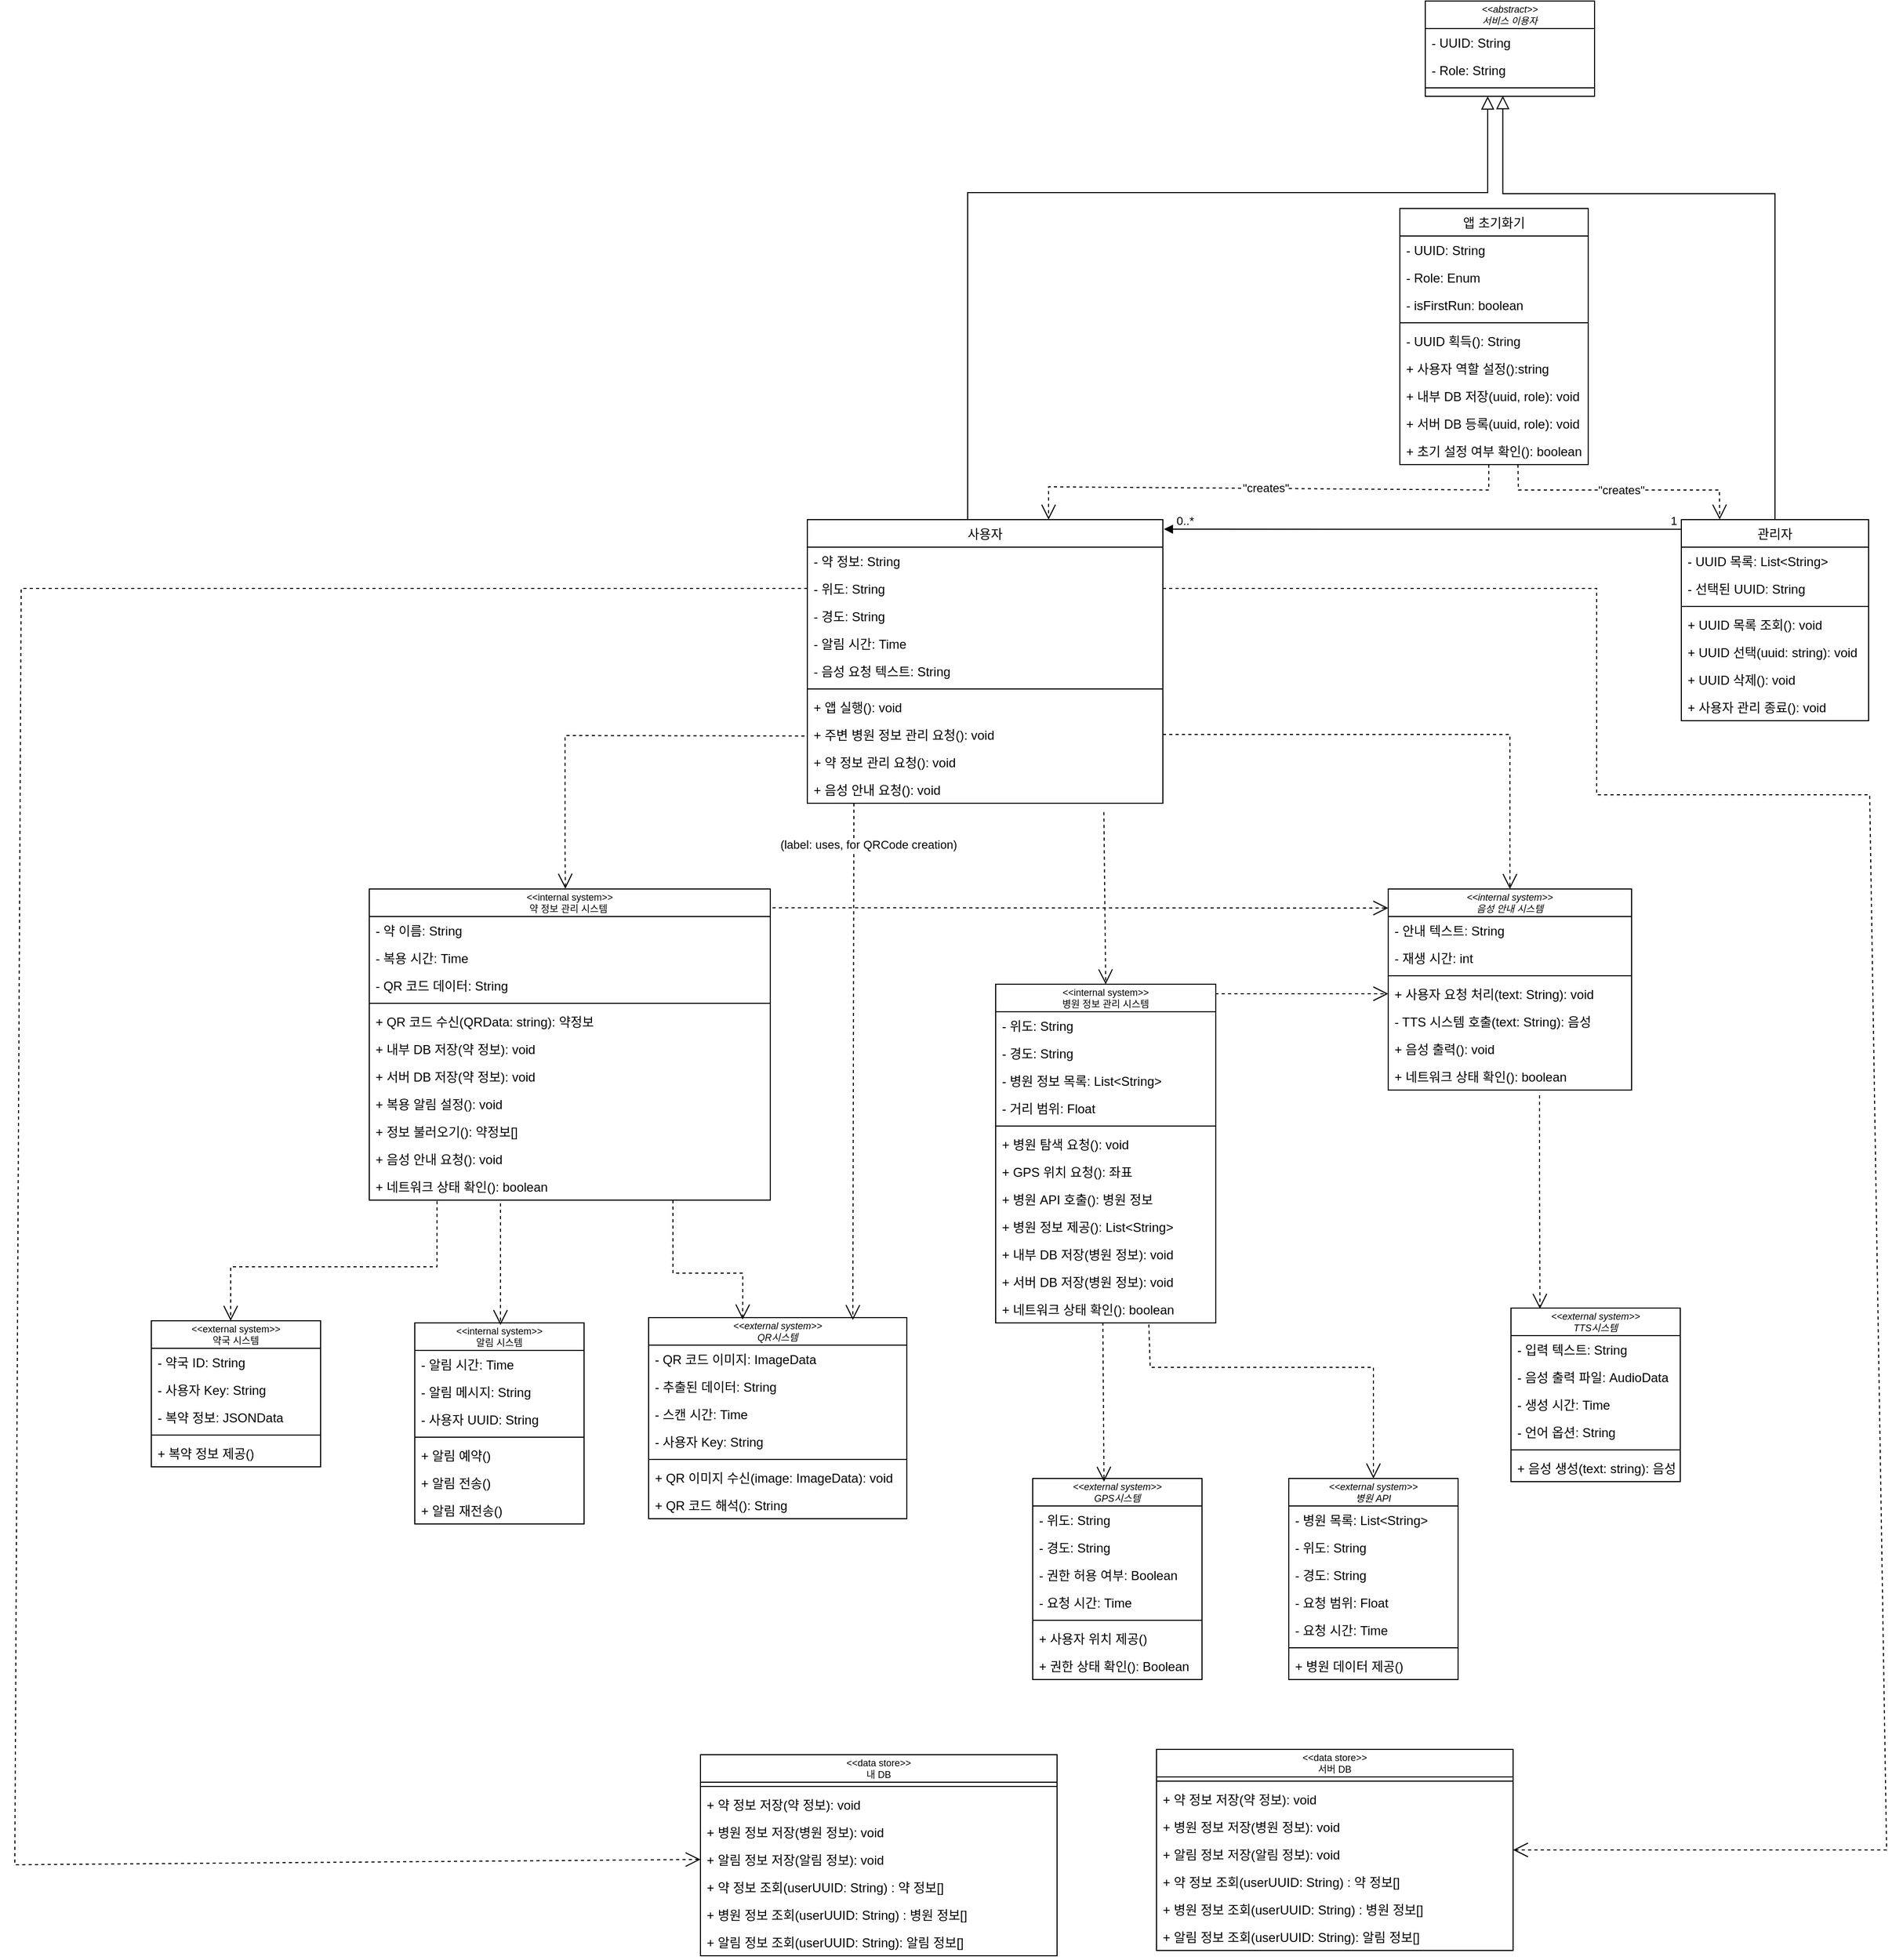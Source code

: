 <mxfile version="27.0.6">
  <diagram id="C5RBs43oDa-KdzZeNtuy" name="Page-1">
    <mxGraphModel dx="2538" dy="1093" grid="0" gridSize="10" guides="1" tooltips="1" connect="1" arrows="1" fold="1" page="0" pageScale="1" pageWidth="827" pageHeight="1169" math="0" shadow="0">
      <root>
        <mxCell id="WIyWlLk6GJQsqaUBKTNV-0" />
        <mxCell id="WIyWlLk6GJQsqaUBKTNV-1" parent="WIyWlLk6GJQsqaUBKTNV-0" />
        <mxCell id="zkfFHV4jXpPFQw0GAbJ--0" value="&lt;&lt;abstract&gt;&gt;&#xa;서비스 이용자" style="swimlane;fontStyle=2;align=center;verticalAlign=middle;childLayout=stackLayout;horizontal=1;startSize=26;horizontalStack=0;resizeParent=1;resizeLast=0;collapsible=1;marginBottom=0;rounded=0;shadow=0;strokeWidth=1;fontSize=9;" parent="WIyWlLk6GJQsqaUBKTNV-1" vertex="1">
          <mxGeometry x="-260" y="-437" width="160" height="90" as="geometry">
            <mxRectangle x="230" y="140" width="160" height="26" as="alternateBounds" />
          </mxGeometry>
        </mxCell>
        <mxCell id="zkfFHV4jXpPFQw0GAbJ--1" value="- UUID: String" style="text;align=left;verticalAlign=top;spacingLeft=4;spacingRight=4;overflow=hidden;rotatable=0;points=[[0,0.5],[1,0.5]];portConstraint=eastwest;" parent="zkfFHV4jXpPFQw0GAbJ--0" vertex="1">
          <mxGeometry y="26" width="160" height="26" as="geometry" />
        </mxCell>
        <mxCell id="zkfFHV4jXpPFQw0GAbJ--2" value="- Role: String" style="text;align=left;verticalAlign=top;spacingLeft=4;spacingRight=4;overflow=hidden;rotatable=0;points=[[0,0.5],[1,0.5]];portConstraint=eastwest;rounded=0;shadow=0;html=0;" parent="zkfFHV4jXpPFQw0GAbJ--0" vertex="1">
          <mxGeometry y="52" width="160" height="26" as="geometry" />
        </mxCell>
        <mxCell id="zkfFHV4jXpPFQw0GAbJ--4" value="" style="line;html=1;strokeWidth=1;align=left;verticalAlign=middle;spacingTop=-1;spacingLeft=3;spacingRight=3;rotatable=0;labelPosition=right;points=[];portConstraint=eastwest;" parent="zkfFHV4jXpPFQw0GAbJ--0" vertex="1">
          <mxGeometry y="78" width="160" height="8" as="geometry" />
        </mxCell>
        <mxCell id="zkfFHV4jXpPFQw0GAbJ--12" value="" style="endArrow=block;endSize=10;endFill=0;shadow=0;strokeWidth=1;rounded=0;curved=0;edgeStyle=elbowEdgeStyle;elbow=vertical;exitX=0.451;exitY=0.004;exitDx=0;exitDy=0;exitPerimeter=0;" parent="zkfFHV4jXpPFQw0GAbJ--0" source="zkfFHV4jXpPFQw0GAbJ--6" edge="1">
          <mxGeometry width="160" relative="1" as="geometry">
            <mxPoint x="-184" y="465" as="sourcePoint" />
            <mxPoint x="59" y="90" as="targetPoint" />
            <Array as="points">
              <mxPoint x="-62" y="181" />
            </Array>
          </mxGeometry>
        </mxCell>
        <mxCell id="zkfFHV4jXpPFQw0GAbJ--6" value="사용자" style="swimlane;fontStyle=0;align=center;verticalAlign=top;childLayout=stackLayout;horizontal=1;startSize=26;horizontalStack=0;resizeParent=1;resizeLast=0;collapsible=1;marginBottom=0;rounded=0;shadow=0;strokeWidth=1;" parent="WIyWlLk6GJQsqaUBKTNV-1" vertex="1">
          <mxGeometry x="-844" y="53" width="336" height="268" as="geometry">
            <mxRectangle x="130" y="380" width="160" height="26" as="alternateBounds" />
          </mxGeometry>
        </mxCell>
        <mxCell id="zkfFHV4jXpPFQw0GAbJ--7" value="- 약 정보: String" style="text;align=left;verticalAlign=top;spacingLeft=4;spacingRight=4;overflow=hidden;rotatable=0;points=[[0,0.5],[1,0.5]];portConstraint=eastwest;" parent="zkfFHV4jXpPFQw0GAbJ--6" vertex="1">
          <mxGeometry y="26" width="336" height="26" as="geometry" />
        </mxCell>
        <mxCell id="1tE3s7nqdXbAx3A5_n7Z-161" value="- 위도: String" style="text;align=left;verticalAlign=top;spacingLeft=4;spacingRight=4;overflow=hidden;rotatable=0;points=[[0,0.5],[1,0.5]];portConstraint=eastwest;" vertex="1" parent="zkfFHV4jXpPFQw0GAbJ--6">
          <mxGeometry y="52" width="336" height="26" as="geometry" />
        </mxCell>
        <mxCell id="1tE3s7nqdXbAx3A5_n7Z-162" value="- 경도: String" style="text;align=left;verticalAlign=top;spacingLeft=4;spacingRight=4;overflow=hidden;rotatable=0;points=[[0,0.5],[1,0.5]];portConstraint=eastwest;" vertex="1" parent="zkfFHV4jXpPFQw0GAbJ--6">
          <mxGeometry y="78" width="336" height="26" as="geometry" />
        </mxCell>
        <mxCell id="1tE3s7nqdXbAx3A5_n7Z-160" value="- 알림 시간: Time" style="text;align=left;verticalAlign=top;spacingLeft=4;spacingRight=4;overflow=hidden;rotatable=0;points=[[0,0.5],[1,0.5]];portConstraint=eastwest;" vertex="1" parent="zkfFHV4jXpPFQw0GAbJ--6">
          <mxGeometry y="104" width="336" height="26" as="geometry" />
        </mxCell>
        <mxCell id="zkfFHV4jXpPFQw0GAbJ--8" value="- 음성 요청 텍스트: String" style="text;align=left;verticalAlign=top;spacingLeft=4;spacingRight=4;overflow=hidden;rotatable=0;points=[[0,0.5],[1,0.5]];portConstraint=eastwest;rounded=0;shadow=0;html=0;" parent="zkfFHV4jXpPFQw0GAbJ--6" vertex="1">
          <mxGeometry y="130" width="336" height="26" as="geometry" />
        </mxCell>
        <mxCell id="zkfFHV4jXpPFQw0GAbJ--9" value="" style="line;html=1;strokeWidth=1;align=left;verticalAlign=middle;spacingTop=-1;spacingLeft=3;spacingRight=3;rotatable=0;labelPosition=right;points=[];portConstraint=eastwest;" parent="zkfFHV4jXpPFQw0GAbJ--6" vertex="1">
          <mxGeometry y="156" width="336" height="8" as="geometry" />
        </mxCell>
        <mxCell id="1tE3s7nqdXbAx3A5_n7Z-158" value="+ 앱 실행(): void" style="text;align=left;verticalAlign=top;spacingLeft=4;spacingRight=4;overflow=hidden;rotatable=0;points=[[0,0.5],[1,0.5]];portConstraint=eastwest;fontStyle=0;fontFamily=Helvetica;" vertex="1" parent="zkfFHV4jXpPFQw0GAbJ--6">
          <mxGeometry y="164" width="336" height="26" as="geometry" />
        </mxCell>
        <mxCell id="zkfFHV4jXpPFQw0GAbJ--10" value="+ 주변 병원 정보 관리 요청(): void" style="text;align=left;verticalAlign=top;spacingLeft=4;spacingRight=4;overflow=hidden;rotatable=0;points=[[0,0.5],[1,0.5]];portConstraint=eastwest;fontStyle=0;fontFamily=Helvetica;" parent="zkfFHV4jXpPFQw0GAbJ--6" vertex="1">
          <mxGeometry y="190" width="336" height="26" as="geometry" />
        </mxCell>
        <mxCell id="1tE3s7nqdXbAx3A5_n7Z-80" value="+ 약 정보 관리 요청(): void" style="text;align=left;verticalAlign=top;spacingLeft=4;spacingRight=4;overflow=hidden;rotatable=0;points=[[0,0.5],[1,0.5]];portConstraint=eastwest;" vertex="1" parent="zkfFHV4jXpPFQw0GAbJ--6">
          <mxGeometry y="216" width="336" height="26" as="geometry" />
        </mxCell>
        <mxCell id="zkfFHV4jXpPFQw0GAbJ--11" value="+ 음성 안내 요청(): void" style="text;align=left;verticalAlign=top;spacingLeft=4;spacingRight=4;overflow=hidden;rotatable=0;points=[[0,0.5],[1,0.5]];portConstraint=eastwest;" parent="zkfFHV4jXpPFQw0GAbJ--6" vertex="1">
          <mxGeometry y="242" width="336" height="26" as="geometry" />
        </mxCell>
        <mxCell id="zkfFHV4jXpPFQw0GAbJ--13" value="관리자" style="swimlane;fontStyle=0;align=center;verticalAlign=top;childLayout=stackLayout;horizontal=1;startSize=26;horizontalStack=0;resizeParent=1;resizeLast=0;collapsible=1;marginBottom=0;rounded=0;shadow=0;strokeWidth=1;" parent="WIyWlLk6GJQsqaUBKTNV-1" vertex="1">
          <mxGeometry x="-18" y="53" width="177" height="190" as="geometry">
            <mxRectangle x="340" y="380" width="170" height="26" as="alternateBounds" />
          </mxGeometry>
        </mxCell>
        <mxCell id="zkfFHV4jXpPFQw0GAbJ--14" value="- UUID 목록: List&lt;String&gt;" style="text;align=left;verticalAlign=top;spacingLeft=4;spacingRight=4;overflow=hidden;rotatable=0;points=[[0,0.5],[1,0.5]];portConstraint=eastwest;" parent="zkfFHV4jXpPFQw0GAbJ--13" vertex="1">
          <mxGeometry y="26" width="177" height="26" as="geometry" />
        </mxCell>
        <mxCell id="1tE3s7nqdXbAx3A5_n7Z-82" value="- 선택된 UUID: String" style="text;align=left;verticalAlign=top;spacingLeft=4;spacingRight=4;overflow=hidden;rotatable=0;points=[[0,0.5],[1,0.5]];portConstraint=eastwest;" vertex="1" parent="zkfFHV4jXpPFQw0GAbJ--13">
          <mxGeometry y="52" width="177" height="26" as="geometry" />
        </mxCell>
        <mxCell id="zkfFHV4jXpPFQw0GAbJ--15" value="" style="line;html=1;strokeWidth=1;align=left;verticalAlign=middle;spacingTop=-1;spacingLeft=3;spacingRight=3;rotatable=0;labelPosition=right;points=[];portConstraint=eastwest;" parent="zkfFHV4jXpPFQw0GAbJ--13" vertex="1">
          <mxGeometry y="78" width="177" height="8" as="geometry" />
        </mxCell>
        <mxCell id="1tE3s7nqdXbAx3A5_n7Z-163" value="+ UUID 목록 조회(): void" style="text;align=left;verticalAlign=top;spacingLeft=4;spacingRight=4;overflow=hidden;rotatable=0;points=[[0,0.5],[1,0.5]];portConstraint=eastwest;" vertex="1" parent="zkfFHV4jXpPFQw0GAbJ--13">
          <mxGeometry y="86" width="177" height="26" as="geometry" />
        </mxCell>
        <mxCell id="1tE3s7nqdXbAx3A5_n7Z-165" value="+ UUID 선택(uuid: string): void" style="text;align=left;verticalAlign=top;spacingLeft=4;spacingRight=4;overflow=hidden;rotatable=0;points=[[0,0.5],[1,0.5]];portConstraint=eastwest;" vertex="1" parent="zkfFHV4jXpPFQw0GAbJ--13">
          <mxGeometry y="112" width="177" height="26" as="geometry" />
        </mxCell>
        <mxCell id="1tE3s7nqdXbAx3A5_n7Z-166" value="+ UUID 삭제(): void" style="text;align=left;verticalAlign=top;spacingLeft=4;spacingRight=4;overflow=hidden;rotatable=0;points=[[0,0.5],[1,0.5]];portConstraint=eastwest;" vertex="1" parent="zkfFHV4jXpPFQw0GAbJ--13">
          <mxGeometry y="138" width="177" height="26" as="geometry" />
        </mxCell>
        <mxCell id="1tE3s7nqdXbAx3A5_n7Z-164" value="+ 사용자 관리 종료(): void" style="text;align=left;verticalAlign=top;spacingLeft=4;spacingRight=4;overflow=hidden;rotatable=0;points=[[0,0.5],[1,0.5]];portConstraint=eastwest;" vertex="1" parent="zkfFHV4jXpPFQw0GAbJ--13">
          <mxGeometry y="164" width="177" height="26" as="geometry" />
        </mxCell>
        <mxCell id="zkfFHV4jXpPFQw0GAbJ--16" value="" style="endArrow=block;endSize=10;endFill=0;shadow=0;strokeWidth=1;rounded=0;curved=0;edgeStyle=elbowEdgeStyle;elbow=vertical;entryX=0.458;entryY=1.445;entryDx=0;entryDy=0;entryPerimeter=0;" parent="WIyWlLk6GJQsqaUBKTNV-1" source="zkfFHV4jXpPFQw0GAbJ--13" target="zkfFHV4jXpPFQw0GAbJ--2" edge="1">
          <mxGeometry width="160" relative="1" as="geometry">
            <mxPoint x="-308" y="166" as="sourcePoint" />
            <mxPoint x="-208" y="64" as="targetPoint" />
            <Array as="points">
              <mxPoint x="-68" y="-255" />
            </Array>
          </mxGeometry>
        </mxCell>
        <mxCell id="zkfFHV4jXpPFQw0GAbJ--17" value="앱 초기화기" style="swimlane;fontStyle=0;align=center;verticalAlign=top;childLayout=stackLayout;horizontal=1;startSize=26;horizontalStack=0;resizeParent=1;resizeLast=0;collapsible=1;marginBottom=0;rounded=0;shadow=0;strokeWidth=1;" parent="WIyWlLk6GJQsqaUBKTNV-1" vertex="1">
          <mxGeometry x="-284" y="-241" width="178" height="242" as="geometry">
            <mxRectangle x="550" y="140" width="160" height="26" as="alternateBounds" />
          </mxGeometry>
        </mxCell>
        <mxCell id="1tE3s7nqdXbAx3A5_n7Z-133" value="- UUID: String" style="text;align=left;verticalAlign=top;spacingLeft=4;spacingRight=4;overflow=hidden;rotatable=0;points=[[0,0.5],[1,0.5]];portConstraint=eastwest;" vertex="1" parent="zkfFHV4jXpPFQw0GAbJ--17">
          <mxGeometry y="26" width="178" height="26" as="geometry" />
        </mxCell>
        <mxCell id="1tE3s7nqdXbAx3A5_n7Z-135" value="- Role: Enum" style="text;align=left;verticalAlign=top;spacingLeft=4;spacingRight=4;overflow=hidden;rotatable=0;points=[[0,0.5],[1,0.5]];portConstraint=eastwest;" vertex="1" parent="zkfFHV4jXpPFQw0GAbJ--17">
          <mxGeometry y="52" width="178" height="26" as="geometry" />
        </mxCell>
        <mxCell id="1tE3s7nqdXbAx3A5_n7Z-134" value="- isFirstRun: boolean" style="text;align=left;verticalAlign=top;spacingLeft=4;spacingRight=4;overflow=hidden;rotatable=0;points=[[0,0.5],[1,0.5]];portConstraint=eastwest;" vertex="1" parent="zkfFHV4jXpPFQw0GAbJ--17">
          <mxGeometry y="78" width="178" height="26" as="geometry" />
        </mxCell>
        <mxCell id="zkfFHV4jXpPFQw0GAbJ--23" value="" style="line;html=1;strokeWidth=1;align=left;verticalAlign=middle;spacingTop=-1;spacingLeft=3;spacingRight=3;rotatable=0;labelPosition=right;points=[];portConstraint=eastwest;" parent="zkfFHV4jXpPFQw0GAbJ--17" vertex="1">
          <mxGeometry y="104" width="178" height="8" as="geometry" />
        </mxCell>
        <mxCell id="zkfFHV4jXpPFQw0GAbJ--25" value="- UUID 획득(): String" style="text;align=left;verticalAlign=top;spacingLeft=4;spacingRight=4;overflow=hidden;rotatable=0;points=[[0,0.5],[1,0.5]];portConstraint=eastwest;" parent="zkfFHV4jXpPFQw0GAbJ--17" vertex="1">
          <mxGeometry y="112" width="178" height="26" as="geometry" />
        </mxCell>
        <mxCell id="zkfFHV4jXpPFQw0GAbJ--24" value="+ 사용자 역할 설정():string" style="text;align=left;verticalAlign=top;spacingLeft=4;spacingRight=4;overflow=hidden;rotatable=0;points=[[0,0.5],[1,0.5]];portConstraint=eastwest;" parent="zkfFHV4jXpPFQw0GAbJ--17" vertex="1">
          <mxGeometry y="138" width="178" height="26" as="geometry" />
        </mxCell>
        <mxCell id="1tE3s7nqdXbAx3A5_n7Z-78" value="+ 내부 DB 저장(uuid, role): void" style="text;align=left;verticalAlign=top;spacingLeft=4;spacingRight=4;overflow=hidden;rotatable=0;points=[[0,0.5],[1,0.5]];portConstraint=eastwest;" vertex="1" parent="zkfFHV4jXpPFQw0GAbJ--17">
          <mxGeometry y="164" width="178" height="26" as="geometry" />
        </mxCell>
        <mxCell id="1tE3s7nqdXbAx3A5_n7Z-130" value="+ 서버 DB 등록(uuid, role): void" style="text;align=left;verticalAlign=top;spacingLeft=4;spacingRight=4;overflow=hidden;rotatable=0;points=[[0,0.5],[1,0.5]];portConstraint=eastwest;" vertex="1" parent="zkfFHV4jXpPFQw0GAbJ--17">
          <mxGeometry y="190" width="178" height="26" as="geometry" />
        </mxCell>
        <mxCell id="1tE3s7nqdXbAx3A5_n7Z-131" value="+ 초기 설정 여부 확인(): boolean" style="text;align=left;verticalAlign=top;spacingLeft=4;spacingRight=4;overflow=hidden;rotatable=0;points=[[0,0.5],[1,0.5]];portConstraint=eastwest;" vertex="1" parent="zkfFHV4jXpPFQw0GAbJ--17">
          <mxGeometry y="216" width="178" height="26" as="geometry" />
        </mxCell>
        <mxCell id="1tE3s7nqdXbAx3A5_n7Z-0" value="&lt;&lt;internal system&gt;&gt;&#xa;음성 안내 시스템" style="swimlane;fontStyle=2;align=center;verticalAlign=middle;childLayout=stackLayout;horizontal=1;startSize=26;horizontalStack=0;resizeParent=1;resizeLast=0;collapsible=1;marginBottom=0;rounded=0;shadow=0;strokeWidth=1;fontSize=9;" vertex="1" parent="WIyWlLk6GJQsqaUBKTNV-1">
          <mxGeometry x="-295" y="402" width="230" height="190" as="geometry">
            <mxRectangle x="230" y="140" width="160" height="26" as="alternateBounds" />
          </mxGeometry>
        </mxCell>
        <mxCell id="1tE3s7nqdXbAx3A5_n7Z-170" value="- 안내 텍스트: String" style="text;align=left;verticalAlign=top;spacingLeft=4;spacingRight=4;overflow=hidden;rotatable=0;points=[[0,0.5],[1,0.5]];portConstraint=eastwest;" vertex="1" parent="1tE3s7nqdXbAx3A5_n7Z-0">
          <mxGeometry y="26" width="230" height="26" as="geometry" />
        </mxCell>
        <mxCell id="1tE3s7nqdXbAx3A5_n7Z-169" value="- 재생 시간: int" style="text;align=left;verticalAlign=top;spacingLeft=4;spacingRight=4;overflow=hidden;rotatable=0;points=[[0,0.5],[1,0.5]];portConstraint=eastwest;" vertex="1" parent="1tE3s7nqdXbAx3A5_n7Z-0">
          <mxGeometry y="52" width="230" height="26" as="geometry" />
        </mxCell>
        <mxCell id="1tE3s7nqdXbAx3A5_n7Z-4" value="" style="line;html=1;strokeWidth=1;align=left;verticalAlign=middle;spacingTop=-1;spacingLeft=3;spacingRight=3;rotatable=0;labelPosition=right;points=[];portConstraint=eastwest;" vertex="1" parent="1tE3s7nqdXbAx3A5_n7Z-0">
          <mxGeometry y="78" width="230" height="8" as="geometry" />
        </mxCell>
        <mxCell id="1tE3s7nqdXbAx3A5_n7Z-108" value="+ 사용자 요청 처리(text: String): void" style="text;align=left;verticalAlign=top;spacingLeft=4;spacingRight=4;overflow=hidden;rotatable=0;points=[[0,0.5],[1,0.5]];portConstraint=eastwest;" vertex="1" parent="1tE3s7nqdXbAx3A5_n7Z-0">
          <mxGeometry y="86" width="230" height="26" as="geometry" />
        </mxCell>
        <mxCell id="1tE3s7nqdXbAx3A5_n7Z-106" value="- TTS 시스템 호출(text: String): 음성" style="text;align=left;verticalAlign=top;spacingLeft=4;spacingRight=4;overflow=hidden;rotatable=0;points=[[0,0.5],[1,0.5]];portConstraint=eastwest;" vertex="1" parent="1tE3s7nqdXbAx3A5_n7Z-0">
          <mxGeometry y="112" width="230" height="26" as="geometry" />
        </mxCell>
        <mxCell id="1tE3s7nqdXbAx3A5_n7Z-171" value="+ 음성 출력(): void" style="text;align=left;verticalAlign=top;spacingLeft=4;spacingRight=4;overflow=hidden;rotatable=0;points=[[0,0.5],[1,0.5]];portConstraint=eastwest;" vertex="1" parent="1tE3s7nqdXbAx3A5_n7Z-0">
          <mxGeometry y="138" width="230" height="26" as="geometry" />
        </mxCell>
        <mxCell id="1tE3s7nqdXbAx3A5_n7Z-89" value="+ 네트워크 상태 확인(): boolean" style="text;align=left;verticalAlign=top;spacingLeft=4;spacingRight=4;overflow=hidden;rotatable=0;points=[[0,0.5],[1,0.5]];portConstraint=eastwest;" vertex="1" parent="1tE3s7nqdXbAx3A5_n7Z-0">
          <mxGeometry y="164" width="230" height="26" as="geometry" />
        </mxCell>
        <mxCell id="1tE3s7nqdXbAx3A5_n7Z-6" value="&lt;&lt;internal system&gt;&gt;&#xa;약 정보 관리 시스템 " style="swimlane;fontStyle=0;align=center;verticalAlign=middle;childLayout=stackLayout;horizontal=1;startSize=26;horizontalStack=0;resizeParent=1;resizeLast=0;collapsible=1;marginBottom=0;rounded=0;shadow=0;strokeWidth=1;fontSize=9;" vertex="1" parent="WIyWlLk6GJQsqaUBKTNV-1">
          <mxGeometry x="-1258" y="402" width="379" height="294" as="geometry">
            <mxRectangle x="130" y="380" width="160" height="26" as="alternateBounds" />
          </mxGeometry>
        </mxCell>
        <mxCell id="1tE3s7nqdXbAx3A5_n7Z-179" value="- 약 이름: String" style="text;align=left;verticalAlign=top;spacingLeft=4;spacingRight=4;overflow=hidden;rotatable=0;points=[[0,0.5],[1,0.5]];portConstraint=eastwest;" vertex="1" parent="1tE3s7nqdXbAx3A5_n7Z-6">
          <mxGeometry y="26" width="379" height="26" as="geometry" />
        </mxCell>
        <mxCell id="1tE3s7nqdXbAx3A5_n7Z-181" value="- 복용 시간: Time" style="text;align=left;verticalAlign=top;spacingLeft=4;spacingRight=4;overflow=hidden;rotatable=0;points=[[0,0.5],[1,0.5]];portConstraint=eastwest;" vertex="1" parent="1tE3s7nqdXbAx3A5_n7Z-6">
          <mxGeometry y="52" width="379" height="26" as="geometry" />
        </mxCell>
        <mxCell id="1tE3s7nqdXbAx3A5_n7Z-180" value="- QR 코드 데이터: String" style="text;align=left;verticalAlign=top;spacingLeft=4;spacingRight=4;overflow=hidden;rotatable=0;points=[[0,0.5],[1,0.5]];portConstraint=eastwest;" vertex="1" parent="1tE3s7nqdXbAx3A5_n7Z-6">
          <mxGeometry y="78" width="379" height="26" as="geometry" />
        </mxCell>
        <mxCell id="1tE3s7nqdXbAx3A5_n7Z-9" value="" style="line;html=1;strokeWidth=1;align=left;verticalAlign=middle;spacingTop=-1;spacingLeft=3;spacingRight=3;rotatable=0;labelPosition=right;points=[];portConstraint=eastwest;" vertex="1" parent="1tE3s7nqdXbAx3A5_n7Z-6">
          <mxGeometry y="104" width="379" height="8" as="geometry" />
        </mxCell>
        <mxCell id="1tE3s7nqdXbAx3A5_n7Z-10" value="+ QR 코드 수신(QRData: string): 약정보" style="text;align=left;verticalAlign=top;spacingLeft=4;spacingRight=4;overflow=hidden;rotatable=0;points=[[0,0.5],[1,0.5]];portConstraint=eastwest;fontStyle=0;textShadow=0;" vertex="1" parent="1tE3s7nqdXbAx3A5_n7Z-6">
          <mxGeometry y="112" width="379" height="26" as="geometry" />
        </mxCell>
        <mxCell id="1tE3s7nqdXbAx3A5_n7Z-97" value="+ 내부 DB 저장(약 정보): void" style="text;align=left;verticalAlign=top;spacingLeft=4;spacingRight=4;overflow=hidden;rotatable=0;points=[[0,0.5],[1,0.5]];portConstraint=eastwest;" vertex="1" parent="1tE3s7nqdXbAx3A5_n7Z-6">
          <mxGeometry y="138" width="379" height="26" as="geometry" />
        </mxCell>
        <mxCell id="1tE3s7nqdXbAx3A5_n7Z-99" value="+ 서버 DB 저장(약 정보): void" style="text;align=left;verticalAlign=top;spacingLeft=4;spacingRight=4;overflow=hidden;rotatable=0;points=[[0,0.5],[1,0.5]];portConstraint=eastwest;" vertex="1" parent="1tE3s7nqdXbAx3A5_n7Z-6">
          <mxGeometry y="164" width="379" height="26" as="geometry" />
        </mxCell>
        <mxCell id="1tE3s7nqdXbAx3A5_n7Z-98" value="+ 복용 알림 설정(): void" style="text;align=left;verticalAlign=top;spacingLeft=4;spacingRight=4;overflow=hidden;rotatable=0;points=[[0,0.5],[1,0.5]];portConstraint=eastwest;" vertex="1" parent="1tE3s7nqdXbAx3A5_n7Z-6">
          <mxGeometry y="190" width="379" height="26" as="geometry" />
        </mxCell>
        <mxCell id="1tE3s7nqdXbAx3A5_n7Z-11" value="+ 정보 불러오기(): 약정보[]" style="text;align=left;verticalAlign=top;spacingLeft=4;spacingRight=4;overflow=hidden;rotatable=0;points=[[0,0.5],[1,0.5]];portConstraint=eastwest;" vertex="1" parent="1tE3s7nqdXbAx3A5_n7Z-6">
          <mxGeometry y="216" width="379" height="26" as="geometry" />
        </mxCell>
        <mxCell id="1tE3s7nqdXbAx3A5_n7Z-183" value="+ 음성 안내 요청(): void" style="text;align=left;verticalAlign=top;spacingLeft=4;spacingRight=4;overflow=hidden;rotatable=0;points=[[0,0.5],[1,0.5]];portConstraint=eastwest;" vertex="1" parent="1tE3s7nqdXbAx3A5_n7Z-6">
          <mxGeometry y="242" width="379" height="26" as="geometry" />
        </mxCell>
        <mxCell id="1tE3s7nqdXbAx3A5_n7Z-74" value="+ 네트워크 상태 확인(): boolean" style="text;align=left;verticalAlign=top;spacingLeft=4;spacingRight=4;overflow=hidden;rotatable=0;points=[[0,0.5],[1,0.5]];portConstraint=eastwest;" vertex="1" parent="1tE3s7nqdXbAx3A5_n7Z-6">
          <mxGeometry y="268" width="379" height="26" as="geometry" />
        </mxCell>
        <mxCell id="1tE3s7nqdXbAx3A5_n7Z-13" value="&lt;&lt;internal system&gt;&gt;&#xa;병원 정보 관리 시스템" style="swimlane;fontStyle=0;align=center;verticalAlign=middle;childLayout=stackLayout;horizontal=1;startSize=26;horizontalStack=0;resizeParent=1;resizeLast=0;collapsible=1;marginBottom=0;rounded=0;shadow=0;strokeWidth=1;fontSize=9;" vertex="1" parent="WIyWlLk6GJQsqaUBKTNV-1">
          <mxGeometry x="-666" y="492" width="208" height="320" as="geometry">
            <mxRectangle x="340" y="380" width="170" height="26" as="alternateBounds" />
          </mxGeometry>
        </mxCell>
        <mxCell id="1tE3s7nqdXbAx3A5_n7Z-173" value="- 위도: String" style="text;align=left;verticalAlign=top;spacingLeft=4;spacingRight=4;overflow=hidden;rotatable=0;points=[[0,0.5],[1,0.5]];portConstraint=eastwest;" vertex="1" parent="1tE3s7nqdXbAx3A5_n7Z-13">
          <mxGeometry y="26" width="208" height="26" as="geometry" />
        </mxCell>
        <mxCell id="1tE3s7nqdXbAx3A5_n7Z-172" value="- 경도: String" style="text;align=left;verticalAlign=top;spacingLeft=4;spacingRight=4;overflow=hidden;rotatable=0;points=[[0,0.5],[1,0.5]];portConstraint=eastwest;" vertex="1" parent="1tE3s7nqdXbAx3A5_n7Z-13">
          <mxGeometry y="52" width="208" height="26" as="geometry" />
        </mxCell>
        <mxCell id="1tE3s7nqdXbAx3A5_n7Z-174" value="- 병원 정보 목록: List&lt;String&gt;" style="text;align=left;verticalAlign=top;spacingLeft=4;spacingRight=4;overflow=hidden;rotatable=0;points=[[0,0.5],[1,0.5]];portConstraint=eastwest;" vertex="1" parent="1tE3s7nqdXbAx3A5_n7Z-13">
          <mxGeometry y="78" width="208" height="26" as="geometry" />
        </mxCell>
        <mxCell id="1tE3s7nqdXbAx3A5_n7Z-175" value="- 거리 범위: Float" style="text;align=left;verticalAlign=top;spacingLeft=4;spacingRight=4;overflow=hidden;rotatable=0;points=[[0,0.5],[1,0.5]];portConstraint=eastwest;" vertex="1" parent="1tE3s7nqdXbAx3A5_n7Z-13">
          <mxGeometry y="104" width="208" height="26" as="geometry" />
        </mxCell>
        <mxCell id="1tE3s7nqdXbAx3A5_n7Z-15" value="" style="line;html=1;strokeWidth=1;align=left;verticalAlign=middle;spacingTop=-1;spacingLeft=3;spacingRight=3;rotatable=0;labelPosition=right;points=[];portConstraint=eastwest;" vertex="1" parent="1tE3s7nqdXbAx3A5_n7Z-13">
          <mxGeometry y="130" width="208" height="8" as="geometry" />
        </mxCell>
        <mxCell id="1tE3s7nqdXbAx3A5_n7Z-178" value="+ 병원 탐색 요청(): void" style="text;align=left;verticalAlign=top;spacingLeft=4;spacingRight=4;overflow=hidden;rotatable=0;points=[[0,0.5],[1,0.5]];portConstraint=eastwest;" vertex="1" parent="1tE3s7nqdXbAx3A5_n7Z-13">
          <mxGeometry y="138" width="208" height="26" as="geometry" />
        </mxCell>
        <mxCell id="1tE3s7nqdXbAx3A5_n7Z-14" value="+ GPS 위치 요청(): 좌표" style="text;align=left;verticalAlign=top;spacingLeft=4;spacingRight=4;overflow=hidden;rotatable=0;points=[[0,0.5],[1,0.5]];portConstraint=eastwest;" vertex="1" parent="1tE3s7nqdXbAx3A5_n7Z-13">
          <mxGeometry y="164" width="208" height="26" as="geometry" />
        </mxCell>
        <mxCell id="1tE3s7nqdXbAx3A5_n7Z-177" value="+ 병원 API 호출(): 병원 정보" style="text;align=left;verticalAlign=top;spacingLeft=4;spacingRight=4;overflow=hidden;rotatable=0;points=[[0,0.5],[1,0.5]];portConstraint=eastwest;" vertex="1" parent="1tE3s7nqdXbAx3A5_n7Z-13">
          <mxGeometry y="190" width="208" height="26" as="geometry" />
        </mxCell>
        <mxCell id="1tE3s7nqdXbAx3A5_n7Z-101" value="+ 병원 정보 제공(): List&lt;String&gt;" style="text;align=left;verticalAlign=top;spacingLeft=4;spacingRight=4;overflow=hidden;rotatable=0;points=[[0,0.5],[1,0.5]];portConstraint=eastwest;" vertex="1" parent="1tE3s7nqdXbAx3A5_n7Z-13">
          <mxGeometry y="216" width="208" height="26" as="geometry" />
        </mxCell>
        <mxCell id="1tE3s7nqdXbAx3A5_n7Z-182" value="+ 내부 DB 저장(병원 정보): void" style="text;align=left;verticalAlign=top;spacingLeft=4;spacingRight=4;overflow=hidden;rotatable=0;points=[[0,0.5],[1,0.5]];portConstraint=eastwest;" vertex="1" parent="1tE3s7nqdXbAx3A5_n7Z-13">
          <mxGeometry y="242" width="208" height="26" as="geometry" />
        </mxCell>
        <mxCell id="1tE3s7nqdXbAx3A5_n7Z-91" value="+ 서버 DB 저장(병원 정보): void" style="text;align=left;verticalAlign=top;spacingLeft=4;spacingRight=4;overflow=hidden;rotatable=0;points=[[0,0.5],[1,0.5]];portConstraint=eastwest;" vertex="1" parent="1tE3s7nqdXbAx3A5_n7Z-13">
          <mxGeometry y="268" width="208" height="26" as="geometry" />
        </mxCell>
        <mxCell id="1tE3s7nqdXbAx3A5_n7Z-105" value="+ 네트워크 상태 확인(): boolean" style="text;align=left;verticalAlign=top;spacingLeft=4;spacingRight=4;overflow=hidden;rotatable=0;points=[[0,0.5],[1,0.5]];portConstraint=eastwest;" vertex="1" parent="1tE3s7nqdXbAx3A5_n7Z-13">
          <mxGeometry y="294" width="208" height="26" as="geometry" />
        </mxCell>
        <mxCell id="1tE3s7nqdXbAx3A5_n7Z-20" value="&lt;&lt;external system&gt;&gt;&#xa;QR시스템" style="swimlane;fontStyle=2;align=center;verticalAlign=middle;childLayout=stackLayout;horizontal=1;startSize=26;horizontalStack=0;resizeParent=1;resizeLast=0;collapsible=1;marginBottom=0;rounded=0;shadow=0;strokeWidth=1;fontSize=9;" vertex="1" parent="WIyWlLk6GJQsqaUBKTNV-1">
          <mxGeometry x="-994" y="807" width="244" height="190" as="geometry">
            <mxRectangle x="230" y="140" width="160" height="26" as="alternateBounds" />
          </mxGeometry>
        </mxCell>
        <mxCell id="1tE3s7nqdXbAx3A5_n7Z-191" value="- QR 코드 이미지: ImageData" style="text;align=left;verticalAlign=top;spacingLeft=4;spacingRight=4;overflow=hidden;rotatable=0;points=[[0,0.5],[1,0.5]];portConstraint=eastwest;" vertex="1" parent="1tE3s7nqdXbAx3A5_n7Z-20">
          <mxGeometry y="26" width="244" height="26" as="geometry" />
        </mxCell>
        <mxCell id="1tE3s7nqdXbAx3A5_n7Z-212" value="- 추출된 데이터: String" style="text;align=left;verticalAlign=top;spacingLeft=4;spacingRight=4;overflow=hidden;rotatable=0;points=[[0,0.5],[1,0.5]];portConstraint=eastwest;" vertex="1" parent="1tE3s7nqdXbAx3A5_n7Z-20">
          <mxGeometry y="52" width="244" height="26" as="geometry" />
        </mxCell>
        <mxCell id="1tE3s7nqdXbAx3A5_n7Z-193" value="- 스캔 시간: Time" style="text;align=left;verticalAlign=top;spacingLeft=4;spacingRight=4;overflow=hidden;rotatable=0;points=[[0,0.5],[1,0.5]];portConstraint=eastwest;" vertex="1" parent="1tE3s7nqdXbAx3A5_n7Z-20">
          <mxGeometry y="78" width="244" height="26" as="geometry" />
        </mxCell>
        <mxCell id="1tE3s7nqdXbAx3A5_n7Z-194" value="- 사용자 Key: String" style="text;align=left;verticalAlign=top;spacingLeft=4;spacingRight=4;overflow=hidden;rotatable=0;points=[[0,0.5],[1,0.5]];portConstraint=eastwest;" vertex="1" parent="1tE3s7nqdXbAx3A5_n7Z-20">
          <mxGeometry y="104" width="244" height="26" as="geometry" />
        </mxCell>
        <mxCell id="1tE3s7nqdXbAx3A5_n7Z-24" value="" style="line;html=1;strokeWidth=1;align=left;verticalAlign=middle;spacingTop=-1;spacingLeft=3;spacingRight=3;rotatable=0;labelPosition=right;points=[];portConstraint=eastwest;" vertex="1" parent="1tE3s7nqdXbAx3A5_n7Z-20">
          <mxGeometry y="130" width="244" height="8" as="geometry" />
        </mxCell>
        <mxCell id="1tE3s7nqdXbAx3A5_n7Z-25" value="+ QR 이미지 수신(image: ImageData): void" style="text;align=left;verticalAlign=top;spacingLeft=4;spacingRight=4;overflow=hidden;rotatable=0;points=[[0,0.5],[1,0.5]];portConstraint=eastwest;" vertex="1" parent="1tE3s7nqdXbAx3A5_n7Z-20">
          <mxGeometry y="138" width="244" height="26" as="geometry" />
        </mxCell>
        <mxCell id="1tE3s7nqdXbAx3A5_n7Z-192" value="+ QR 코드 해석(): String" style="text;align=left;verticalAlign=top;spacingLeft=4;spacingRight=4;overflow=hidden;rotatable=0;points=[[0,0.5],[1,0.5]];portConstraint=eastwest;" vertex="1" parent="1tE3s7nqdXbAx3A5_n7Z-20">
          <mxGeometry y="164" width="244" height="26" as="geometry" />
        </mxCell>
        <mxCell id="1tE3s7nqdXbAx3A5_n7Z-26" value="&lt;&lt;internal system&gt;&gt;&#xa;알림 시스템" style="swimlane;fontStyle=0;align=center;verticalAlign=middle;childLayout=stackLayout;horizontal=1;startSize=26;horizontalStack=0;resizeParent=1;resizeLast=0;collapsible=1;marginBottom=0;rounded=0;shadow=0;strokeWidth=1;fontSize=9;" vertex="1" parent="WIyWlLk6GJQsqaUBKTNV-1">
          <mxGeometry x="-1215" y="812" width="160" height="190" as="geometry">
            <mxRectangle x="130" y="380" width="160" height="26" as="alternateBounds" />
          </mxGeometry>
        </mxCell>
        <mxCell id="1tE3s7nqdXbAx3A5_n7Z-190" value="- 알림 시간: Time" style="text;align=left;verticalAlign=top;spacingLeft=4;spacingRight=4;overflow=hidden;rotatable=0;points=[[0,0.5],[1,0.5]];portConstraint=eastwest;" vertex="1" parent="1tE3s7nqdXbAx3A5_n7Z-26">
          <mxGeometry y="26" width="160" height="26" as="geometry" />
        </mxCell>
        <mxCell id="1tE3s7nqdXbAx3A5_n7Z-188" value="- 알림 메시지: String" style="text;align=left;verticalAlign=top;spacingLeft=4;spacingRight=4;overflow=hidden;rotatable=0;points=[[0,0.5],[1,0.5]];portConstraint=eastwest;" vertex="1" parent="1tE3s7nqdXbAx3A5_n7Z-26">
          <mxGeometry y="52" width="160" height="26" as="geometry" />
        </mxCell>
        <mxCell id="1tE3s7nqdXbAx3A5_n7Z-189" value="- 사용자 UUID: String" style="text;align=left;verticalAlign=top;spacingLeft=4;spacingRight=4;overflow=hidden;rotatable=0;points=[[0,0.5],[1,0.5]];portConstraint=eastwest;" vertex="1" parent="1tE3s7nqdXbAx3A5_n7Z-26">
          <mxGeometry y="78" width="160" height="26" as="geometry" />
        </mxCell>
        <mxCell id="1tE3s7nqdXbAx3A5_n7Z-29" value="" style="line;html=1;strokeWidth=1;align=left;verticalAlign=middle;spacingTop=-1;spacingLeft=3;spacingRight=3;rotatable=0;labelPosition=right;points=[];portConstraint=eastwest;" vertex="1" parent="1tE3s7nqdXbAx3A5_n7Z-26">
          <mxGeometry y="104" width="160" height="8" as="geometry" />
        </mxCell>
        <mxCell id="1tE3s7nqdXbAx3A5_n7Z-30" value="+ 알림 예약()" style="text;align=left;verticalAlign=top;spacingLeft=4;spacingRight=4;overflow=hidden;rotatable=0;points=[[0,0.5],[1,0.5]];portConstraint=eastwest;fontStyle=0" vertex="1" parent="1tE3s7nqdXbAx3A5_n7Z-26">
          <mxGeometry y="112" width="160" height="26" as="geometry" />
        </mxCell>
        <mxCell id="1tE3s7nqdXbAx3A5_n7Z-31" value="+ 알림 전송()" style="text;align=left;verticalAlign=top;spacingLeft=4;spacingRight=4;overflow=hidden;rotatable=0;points=[[0,0.5],[1,0.5]];portConstraint=eastwest;" vertex="1" parent="1tE3s7nqdXbAx3A5_n7Z-26">
          <mxGeometry y="138" width="160" height="26" as="geometry" />
        </mxCell>
        <mxCell id="1tE3s7nqdXbAx3A5_n7Z-211" value="+ 알림 재전송()" style="text;align=left;verticalAlign=top;spacingLeft=4;spacingRight=4;overflow=hidden;rotatable=0;points=[[0,0.5],[1,0.5]];portConstraint=eastwest;" vertex="1" parent="1tE3s7nqdXbAx3A5_n7Z-26">
          <mxGeometry y="164" width="160" height="26" as="geometry" />
        </mxCell>
        <mxCell id="1tE3s7nqdXbAx3A5_n7Z-32" value="&lt;&lt;external system&gt;&gt;&#xa;TTS시스템" style="swimlane;fontStyle=2;align=center;verticalAlign=middle;childLayout=stackLayout;horizontal=1;startSize=26;horizontalStack=0;resizeParent=1;resizeLast=0;collapsible=1;marginBottom=0;rounded=0;shadow=0;strokeWidth=1;fontSize=9;" vertex="1" parent="WIyWlLk6GJQsqaUBKTNV-1">
          <mxGeometry x="-179" y="798" width="160" height="164" as="geometry">
            <mxRectangle x="230" y="140" width="160" height="26" as="alternateBounds" />
          </mxGeometry>
        </mxCell>
        <mxCell id="1tE3s7nqdXbAx3A5_n7Z-205" value="- 입력 텍스트: String" style="text;align=left;verticalAlign=top;spacingLeft=4;spacingRight=4;overflow=hidden;rotatable=0;points=[[0,0.5],[1,0.5]];portConstraint=eastwest;" vertex="1" parent="1tE3s7nqdXbAx3A5_n7Z-32">
          <mxGeometry y="26" width="160" height="26" as="geometry" />
        </mxCell>
        <mxCell id="1tE3s7nqdXbAx3A5_n7Z-206" value="- 음성 출력 파일: AudioData" style="text;align=left;verticalAlign=top;spacingLeft=4;spacingRight=4;overflow=hidden;rotatable=0;points=[[0,0.5],[1,0.5]];portConstraint=eastwest;" vertex="1" parent="1tE3s7nqdXbAx3A5_n7Z-32">
          <mxGeometry y="52" width="160" height="26" as="geometry" />
        </mxCell>
        <mxCell id="1tE3s7nqdXbAx3A5_n7Z-208" value="- 생성 시간: Time" style="text;align=left;verticalAlign=top;spacingLeft=4;spacingRight=4;overflow=hidden;rotatable=0;points=[[0,0.5],[1,0.5]];portConstraint=eastwest;" vertex="1" parent="1tE3s7nqdXbAx3A5_n7Z-32">
          <mxGeometry y="78" width="160" height="26" as="geometry" />
        </mxCell>
        <mxCell id="1tE3s7nqdXbAx3A5_n7Z-209" value="- 언어 옵션: String" style="text;align=left;verticalAlign=top;spacingLeft=4;spacingRight=4;overflow=hidden;rotatable=0;points=[[0,0.5],[1,0.5]];portConstraint=eastwest;" vertex="1" parent="1tE3s7nqdXbAx3A5_n7Z-32">
          <mxGeometry y="104" width="160" height="26" as="geometry" />
        </mxCell>
        <mxCell id="1tE3s7nqdXbAx3A5_n7Z-36" value="" style="line;html=1;strokeWidth=1;align=left;verticalAlign=middle;spacingTop=-1;spacingLeft=3;spacingRight=3;rotatable=0;labelPosition=right;points=[];portConstraint=eastwest;" vertex="1" parent="1tE3s7nqdXbAx3A5_n7Z-32">
          <mxGeometry y="130" width="160" height="8" as="geometry" />
        </mxCell>
        <mxCell id="1tE3s7nqdXbAx3A5_n7Z-37" value="+ 음성 생성(text: string): 음성" style="text;align=left;verticalAlign=top;spacingLeft=4;spacingRight=4;overflow=hidden;rotatable=0;points=[[0,0.5],[1,0.5]];portConstraint=eastwest;" vertex="1" parent="1tE3s7nqdXbAx3A5_n7Z-32">
          <mxGeometry y="138" width="160" height="26" as="geometry" />
        </mxCell>
        <mxCell id="1tE3s7nqdXbAx3A5_n7Z-38" value="&lt;&lt;external system&gt;&gt;&#xa;병원 API" style="swimlane;fontStyle=2;align=center;verticalAlign=middle;childLayout=stackLayout;horizontal=1;startSize=26;horizontalStack=0;resizeParent=1;resizeLast=0;collapsible=1;marginBottom=0;rounded=0;shadow=0;strokeWidth=1;fontSize=9;" vertex="1" parent="WIyWlLk6GJQsqaUBKTNV-1">
          <mxGeometry x="-389" y="959" width="160" height="190" as="geometry">
            <mxRectangle x="230" y="140" width="160" height="26" as="alternateBounds" />
          </mxGeometry>
        </mxCell>
        <mxCell id="1tE3s7nqdXbAx3A5_n7Z-199" value="- 병원 목록: List&lt;String&gt;" style="text;align=left;verticalAlign=top;spacingLeft=4;spacingRight=4;overflow=hidden;rotatable=0;points=[[0,0.5],[1,0.5]];portConstraint=eastwest;" vertex="1" parent="1tE3s7nqdXbAx3A5_n7Z-38">
          <mxGeometry y="26" width="160" height="26" as="geometry" />
        </mxCell>
        <mxCell id="1tE3s7nqdXbAx3A5_n7Z-200" value="- 위도: String" style="text;align=left;verticalAlign=top;spacingLeft=4;spacingRight=4;overflow=hidden;rotatable=0;points=[[0,0.5],[1,0.5]];portConstraint=eastwest;" vertex="1" parent="1tE3s7nqdXbAx3A5_n7Z-38">
          <mxGeometry y="52" width="160" height="26" as="geometry" />
        </mxCell>
        <mxCell id="1tE3s7nqdXbAx3A5_n7Z-201" value="- 경도: String" style="text;align=left;verticalAlign=top;spacingLeft=4;spacingRight=4;overflow=hidden;rotatable=0;points=[[0,0.5],[1,0.5]];portConstraint=eastwest;" vertex="1" parent="1tE3s7nqdXbAx3A5_n7Z-38">
          <mxGeometry y="78" width="160" height="26" as="geometry" />
        </mxCell>
        <mxCell id="1tE3s7nqdXbAx3A5_n7Z-202" value="- 요청 범위: Float" style="text;align=left;verticalAlign=top;spacingLeft=4;spacingRight=4;overflow=hidden;rotatable=0;points=[[0,0.5],[1,0.5]];portConstraint=eastwest;" vertex="1" parent="1tE3s7nqdXbAx3A5_n7Z-38">
          <mxGeometry y="104" width="160" height="26" as="geometry" />
        </mxCell>
        <mxCell id="1tE3s7nqdXbAx3A5_n7Z-204" value="- 요청 시간: Time" style="text;align=left;verticalAlign=top;spacingLeft=4;spacingRight=4;overflow=hidden;rotatable=0;points=[[0,0.5],[1,0.5]];portConstraint=eastwest;" vertex="1" parent="1tE3s7nqdXbAx3A5_n7Z-38">
          <mxGeometry y="130" width="160" height="26" as="geometry" />
        </mxCell>
        <mxCell id="1tE3s7nqdXbAx3A5_n7Z-42" value="" style="line;html=1;strokeWidth=1;align=left;verticalAlign=middle;spacingTop=-1;spacingLeft=3;spacingRight=3;rotatable=0;labelPosition=right;points=[];portConstraint=eastwest;" vertex="1" parent="1tE3s7nqdXbAx3A5_n7Z-38">
          <mxGeometry y="156" width="160" height="8" as="geometry" />
        </mxCell>
        <mxCell id="1tE3s7nqdXbAx3A5_n7Z-43" value="+ 병원 데이터 제공()" style="text;align=left;verticalAlign=top;spacingLeft=4;spacingRight=4;overflow=hidden;rotatable=0;points=[[0,0.5],[1,0.5]];portConstraint=eastwest;" vertex="1" parent="1tE3s7nqdXbAx3A5_n7Z-38">
          <mxGeometry y="164" width="160" height="26" as="geometry" />
        </mxCell>
        <mxCell id="1tE3s7nqdXbAx3A5_n7Z-44" value="&lt;&lt;external system&gt;&gt;&#xa;GPS시스템" style="swimlane;fontStyle=2;align=center;verticalAlign=middle;childLayout=stackLayout;horizontal=1;startSize=26;horizontalStack=0;resizeParent=1;resizeLast=0;collapsible=1;marginBottom=0;rounded=0;shadow=0;strokeWidth=1;fontSize=9;" vertex="1" parent="WIyWlLk6GJQsqaUBKTNV-1">
          <mxGeometry x="-631" y="959" width="160" height="190" as="geometry">
            <mxRectangle x="230" y="140" width="160" height="26" as="alternateBounds" />
          </mxGeometry>
        </mxCell>
        <mxCell id="1tE3s7nqdXbAx3A5_n7Z-196" value="- 위도: String" style="text;align=left;verticalAlign=top;spacingLeft=4;spacingRight=4;overflow=hidden;rotatable=0;points=[[0,0.5],[1,0.5]];portConstraint=eastwest;" vertex="1" parent="1tE3s7nqdXbAx3A5_n7Z-44">
          <mxGeometry y="26" width="160" height="26" as="geometry" />
        </mxCell>
        <mxCell id="1tE3s7nqdXbAx3A5_n7Z-197" value="- 경도: String" style="text;align=left;verticalAlign=top;spacingLeft=4;spacingRight=4;overflow=hidden;rotatable=0;points=[[0,0.5],[1,0.5]];portConstraint=eastwest;" vertex="1" parent="1tE3s7nqdXbAx3A5_n7Z-44">
          <mxGeometry y="52" width="160" height="26" as="geometry" />
        </mxCell>
        <mxCell id="1tE3s7nqdXbAx3A5_n7Z-198" value="- 권한 허용 여부: Boolean" style="text;align=left;verticalAlign=top;spacingLeft=4;spacingRight=4;overflow=hidden;rotatable=0;points=[[0,0.5],[1,0.5]];portConstraint=eastwest;" vertex="1" parent="1tE3s7nqdXbAx3A5_n7Z-44">
          <mxGeometry y="78" width="160" height="26" as="geometry" />
        </mxCell>
        <mxCell id="1tE3s7nqdXbAx3A5_n7Z-203" value="- 요청 시간: Time" style="text;align=left;verticalAlign=top;spacingLeft=4;spacingRight=4;overflow=hidden;rotatable=0;points=[[0,0.5],[1,0.5]];portConstraint=eastwest;" vertex="1" parent="1tE3s7nqdXbAx3A5_n7Z-44">
          <mxGeometry y="104" width="160" height="26" as="geometry" />
        </mxCell>
        <mxCell id="1tE3s7nqdXbAx3A5_n7Z-48" value="" style="line;html=1;strokeWidth=1;align=left;verticalAlign=middle;spacingTop=-1;spacingLeft=3;spacingRight=3;rotatable=0;labelPosition=right;points=[];portConstraint=eastwest;" vertex="1" parent="1tE3s7nqdXbAx3A5_n7Z-44">
          <mxGeometry y="130" width="160" height="8" as="geometry" />
        </mxCell>
        <mxCell id="1tE3s7nqdXbAx3A5_n7Z-214" value="+ 사용자 위치 제공()" style="text;align=left;verticalAlign=top;spacingLeft=4;spacingRight=4;overflow=hidden;rotatable=0;points=[[0,0.5],[1,0.5]];portConstraint=eastwest;" vertex="1" parent="1tE3s7nqdXbAx3A5_n7Z-44">
          <mxGeometry y="138" width="160" height="26" as="geometry" />
        </mxCell>
        <mxCell id="1tE3s7nqdXbAx3A5_n7Z-49" value="+ 권한 상태 확인(): Boolean" style="text;align=left;verticalAlign=top;spacingLeft=4;spacingRight=4;overflow=hidden;rotatable=0;points=[[0,0.5],[1,0.5]];portConstraint=eastwest;" vertex="1" parent="1tE3s7nqdXbAx3A5_n7Z-44">
          <mxGeometry y="164" width="160" height="26" as="geometry" />
        </mxCell>
        <mxCell id="1tE3s7nqdXbAx3A5_n7Z-52" value="&lt;&lt;external system&gt;&gt;&#xa;약국 시스템" style="swimlane;fontStyle=0;align=center;verticalAlign=middle;childLayout=stackLayout;horizontal=1;startSize=26;horizontalStack=0;resizeParent=1;resizeLast=0;collapsible=1;marginBottom=0;rounded=0;shadow=0;strokeWidth=1;fontSize=9;" vertex="1" parent="WIyWlLk6GJQsqaUBKTNV-1">
          <mxGeometry x="-1464" y="810" width="160" height="138" as="geometry">
            <mxRectangle x="130" y="380" width="160" height="26" as="alternateBounds" />
          </mxGeometry>
        </mxCell>
        <mxCell id="1tE3s7nqdXbAx3A5_n7Z-186" value="- 약국 ID: String" style="text;align=left;verticalAlign=top;spacingLeft=4;spacingRight=4;overflow=hidden;rotatable=0;points=[[0,0.5],[1,0.5]];portConstraint=eastwest;" vertex="1" parent="1tE3s7nqdXbAx3A5_n7Z-52">
          <mxGeometry y="26" width="160" height="26" as="geometry" />
        </mxCell>
        <mxCell id="1tE3s7nqdXbAx3A5_n7Z-187" value="- 사용자 Key: String" style="text;align=left;verticalAlign=top;spacingLeft=4;spacingRight=4;overflow=hidden;rotatable=0;points=[[0,0.5],[1,0.5]];portConstraint=eastwest;" vertex="1" parent="1tE3s7nqdXbAx3A5_n7Z-52">
          <mxGeometry y="52" width="160" height="26" as="geometry" />
        </mxCell>
        <mxCell id="1tE3s7nqdXbAx3A5_n7Z-57" value="- 복약 정보: JSONData" style="text;align=left;verticalAlign=top;spacingLeft=4;spacingRight=4;overflow=hidden;rotatable=0;points=[[0,0.5],[1,0.5]];portConstraint=eastwest;" vertex="1" parent="1tE3s7nqdXbAx3A5_n7Z-52">
          <mxGeometry y="78" width="160" height="26" as="geometry" />
        </mxCell>
        <mxCell id="1tE3s7nqdXbAx3A5_n7Z-55" value="" style="line;html=1;strokeWidth=1;align=left;verticalAlign=middle;spacingTop=-1;spacingLeft=3;spacingRight=3;rotatable=0;labelPosition=right;points=[];portConstraint=eastwest;" vertex="1" parent="1tE3s7nqdXbAx3A5_n7Z-52">
          <mxGeometry y="104" width="160" height="8" as="geometry" />
        </mxCell>
        <mxCell id="1tE3s7nqdXbAx3A5_n7Z-184" value="+ 복약 정보 제공()" style="text;align=left;verticalAlign=top;spacingLeft=4;spacingRight=4;overflow=hidden;rotatable=0;points=[[0,0.5],[1,0.5]];portConstraint=eastwest;" vertex="1" parent="1tE3s7nqdXbAx3A5_n7Z-52">
          <mxGeometry y="112" width="160" height="26" as="geometry" />
        </mxCell>
        <mxCell id="1tE3s7nqdXbAx3A5_n7Z-84" value="" style="endArrow=block;endFill=1;html=1;edgeStyle=orthogonalEdgeStyle;align=left;verticalAlign=top;rounded=0;exitX=-0.001;exitY=0.048;exitDx=0;exitDy=0;exitPerimeter=0;" edge="1" parent="WIyWlLk6GJQsqaUBKTNV-1" source="zkfFHV4jXpPFQw0GAbJ--13">
          <mxGeometry x="-1" relative="1" as="geometry">
            <mxPoint x="-19" y="62" as="sourcePoint" />
            <mxPoint x="-507" y="62" as="targetPoint" />
            <Array as="points" />
          </mxGeometry>
        </mxCell>
        <mxCell id="1tE3s7nqdXbAx3A5_n7Z-85" value="1" style="edgeLabel;resizable=0;html=1;align=left;verticalAlign=bottom;" connectable="0" vertex="1" parent="1tE3s7nqdXbAx3A5_n7Z-84">
          <mxGeometry x="-1" relative="1" as="geometry">
            <mxPoint x="-12" as="offset" />
          </mxGeometry>
        </mxCell>
        <mxCell id="1tE3s7nqdXbAx3A5_n7Z-87" value="0..*" style="edgeLabel;resizable=0;html=1;align=left;verticalAlign=bottom;" connectable="0" vertex="1" parent="WIyWlLk6GJQsqaUBKTNV-1">
          <mxGeometry x="-497" y="62" as="geometry" />
        </mxCell>
        <mxCell id="1tE3s7nqdXbAx3A5_n7Z-109" value="&lt;&lt;data store&gt;&gt;&#xa;서버 DB" style="swimlane;fontStyle=0;align=center;verticalAlign=middle;childLayout=stackLayout;horizontal=1;startSize=26;horizontalStack=0;resizeParent=1;resizeLast=0;collapsible=1;marginBottom=0;rounded=0;shadow=0;strokeWidth=1;fontSize=9;" vertex="1" parent="WIyWlLk6GJQsqaUBKTNV-1">
          <mxGeometry x="-514" y="1215" width="337" height="190" as="geometry">
            <mxRectangle x="130" y="380" width="160" height="26" as="alternateBounds" />
          </mxGeometry>
        </mxCell>
        <mxCell id="1tE3s7nqdXbAx3A5_n7Z-110" value="" style="line;html=1;strokeWidth=1;align=left;verticalAlign=middle;spacingTop=-1;spacingLeft=3;spacingRight=3;rotatable=0;labelPosition=right;points=[];portConstraint=eastwest;" vertex="1" parent="1tE3s7nqdXbAx3A5_n7Z-109">
          <mxGeometry y="26" width="337" height="8" as="geometry" />
        </mxCell>
        <mxCell id="1tE3s7nqdXbAx3A5_n7Z-112" value="+ 약 정보 저장(약 정보): void" style="text;align=left;verticalAlign=top;spacingLeft=4;spacingRight=4;overflow=hidden;rotatable=0;points=[[0,0.5],[1,0.5]];portConstraint=eastwest;" vertex="1" parent="1tE3s7nqdXbAx3A5_n7Z-109">
          <mxGeometry y="34" width="337" height="26" as="geometry" />
        </mxCell>
        <mxCell id="1tE3s7nqdXbAx3A5_n7Z-116" value="+ 병원 정보 저장(병원 정보): void" style="text;align=left;verticalAlign=top;spacingLeft=4;spacingRight=4;overflow=hidden;rotatable=0;points=[[0,0.5],[1,0.5]];portConstraint=eastwest;" vertex="1" parent="1tE3s7nqdXbAx3A5_n7Z-109">
          <mxGeometry y="60" width="337" height="26" as="geometry" />
        </mxCell>
        <mxCell id="1tE3s7nqdXbAx3A5_n7Z-117" value="+ 알림 정보 저장(알림 정보): void" style="text;align=left;verticalAlign=top;spacingLeft=4;spacingRight=4;overflow=hidden;rotatable=0;points=[[0,0.5],[1,0.5]];portConstraint=eastwest;" vertex="1" parent="1tE3s7nqdXbAx3A5_n7Z-109">
          <mxGeometry y="86" width="337" height="26" as="geometry" />
        </mxCell>
        <mxCell id="1tE3s7nqdXbAx3A5_n7Z-111" value="+ 약 정보 조회(userUUID: String) : 약 정보[]" style="text;align=left;verticalAlign=top;spacingLeft=4;spacingRight=4;overflow=hidden;rotatable=0;points=[[0,0.5],[1,0.5]];portConstraint=eastwest;fontStyle=0" vertex="1" parent="1tE3s7nqdXbAx3A5_n7Z-109">
          <mxGeometry y="112" width="337" height="26" as="geometry" />
        </mxCell>
        <mxCell id="1tE3s7nqdXbAx3A5_n7Z-115" value="+ 병원 정보 조회(userUUID: String) : 병원 정보[]" style="text;align=left;verticalAlign=top;spacingLeft=4;spacingRight=4;overflow=hidden;rotatable=0;points=[[0,0.5],[1,0.5]];portConstraint=eastwest;fontStyle=0" vertex="1" parent="1tE3s7nqdXbAx3A5_n7Z-109">
          <mxGeometry y="138" width="337" height="26" as="geometry" />
        </mxCell>
        <mxCell id="1tE3s7nqdXbAx3A5_n7Z-113" value="+ 알림 정보 조회(userUUID: String): 알림 정보[]" style="text;align=left;verticalAlign=top;spacingLeft=4;spacingRight=4;overflow=hidden;rotatable=0;points=[[0,0.5],[1,0.5]];portConstraint=eastwest;" vertex="1" parent="1tE3s7nqdXbAx3A5_n7Z-109">
          <mxGeometry y="164" width="337" height="26" as="geometry" />
        </mxCell>
        <mxCell id="1tE3s7nqdXbAx3A5_n7Z-119" value="&lt;&lt;data store&gt;&gt;&#xa;내 DB" style="swimlane;fontStyle=0;align=center;verticalAlign=middle;childLayout=stackLayout;horizontal=1;startSize=26;horizontalStack=0;resizeParent=1;resizeLast=0;collapsible=1;marginBottom=0;rounded=0;shadow=0;strokeWidth=1;fontSize=9;" vertex="1" parent="WIyWlLk6GJQsqaUBKTNV-1">
          <mxGeometry x="-945" y="1220" width="337" height="190" as="geometry">
            <mxRectangle x="130" y="380" width="160" height="26" as="alternateBounds" />
          </mxGeometry>
        </mxCell>
        <mxCell id="1tE3s7nqdXbAx3A5_n7Z-120" value="" style="line;html=1;strokeWidth=1;align=left;verticalAlign=middle;spacingTop=-1;spacingLeft=3;spacingRight=3;rotatable=0;labelPosition=right;points=[];portConstraint=eastwest;" vertex="1" parent="1tE3s7nqdXbAx3A5_n7Z-119">
          <mxGeometry y="26" width="337" height="8" as="geometry" />
        </mxCell>
        <mxCell id="1tE3s7nqdXbAx3A5_n7Z-121" value="+ 약 정보 저장(약 정보): void" style="text;align=left;verticalAlign=top;spacingLeft=4;spacingRight=4;overflow=hidden;rotatable=0;points=[[0,0.5],[1,0.5]];portConstraint=eastwest;" vertex="1" parent="1tE3s7nqdXbAx3A5_n7Z-119">
          <mxGeometry y="34" width="337" height="26" as="geometry" />
        </mxCell>
        <mxCell id="1tE3s7nqdXbAx3A5_n7Z-122" value="+ 병원 정보 저장(병원 정보): void" style="text;align=left;verticalAlign=top;spacingLeft=4;spacingRight=4;overflow=hidden;rotatable=0;points=[[0,0.5],[1,0.5]];portConstraint=eastwest;" vertex="1" parent="1tE3s7nqdXbAx3A5_n7Z-119">
          <mxGeometry y="60" width="337" height="26" as="geometry" />
        </mxCell>
        <mxCell id="1tE3s7nqdXbAx3A5_n7Z-123" value="+ 알림 정보 저장(알림 정보): void" style="text;align=left;verticalAlign=top;spacingLeft=4;spacingRight=4;overflow=hidden;rotatable=0;points=[[0,0.5],[1,0.5]];portConstraint=eastwest;" vertex="1" parent="1tE3s7nqdXbAx3A5_n7Z-119">
          <mxGeometry y="86" width="337" height="26" as="geometry" />
        </mxCell>
        <mxCell id="1tE3s7nqdXbAx3A5_n7Z-124" value="+ 약 정보 조회(userUUID: String) : 약 정보[]" style="text;align=left;verticalAlign=top;spacingLeft=4;spacingRight=4;overflow=hidden;rotatable=0;points=[[0,0.5],[1,0.5]];portConstraint=eastwest;fontStyle=0" vertex="1" parent="1tE3s7nqdXbAx3A5_n7Z-119">
          <mxGeometry y="112" width="337" height="26" as="geometry" />
        </mxCell>
        <mxCell id="1tE3s7nqdXbAx3A5_n7Z-125" value="+ 병원 정보 조회(userUUID: String) : 병원 정보[]" style="text;align=left;verticalAlign=top;spacingLeft=4;spacingRight=4;overflow=hidden;rotatable=0;points=[[0,0.5],[1,0.5]];portConstraint=eastwest;fontStyle=0" vertex="1" parent="1tE3s7nqdXbAx3A5_n7Z-119">
          <mxGeometry y="138" width="337" height="26" as="geometry" />
        </mxCell>
        <mxCell id="1tE3s7nqdXbAx3A5_n7Z-126" value="+ 알림 정보 조회(userUUID: String): 알림 정보[]" style="text;align=left;verticalAlign=top;spacingLeft=4;spacingRight=4;overflow=hidden;rotatable=0;points=[[0,0.5],[1,0.5]];portConstraint=eastwest;" vertex="1" parent="1tE3s7nqdXbAx3A5_n7Z-119">
          <mxGeometry y="164" width="337" height="26" as="geometry" />
        </mxCell>
        <mxCell id="1tE3s7nqdXbAx3A5_n7Z-156" value="&quot;creates&quot;" style="endArrow=open;endSize=12;dashed=1;html=1;rounded=0;exitX=0.627;exitY=1.012;exitDx=0;exitDy=0;exitPerimeter=0;entryX=0.205;entryY=0.001;entryDx=0;entryDy=0;entryPerimeter=0;" edge="1" parent="WIyWlLk6GJQsqaUBKTNV-1">
          <mxGeometry width="160" relative="1" as="geometry">
            <mxPoint x="-172.394" y="1.002" as="sourcePoint" />
            <mxPoint x="18.285" y="52.88" as="targetPoint" />
            <Array as="points">
              <mxPoint x="-172" y="25" />
              <mxPoint x="18" y="25" />
            </Array>
          </mxGeometry>
        </mxCell>
        <mxCell id="1tE3s7nqdXbAx3A5_n7Z-157" value="&quot;creates&quot;" style="endArrow=open;endSize=12;dashed=1;html=1;rounded=0;exitX=0.635;exitY=1.103;exitDx=0;exitDy=0;exitPerimeter=0;" edge="1" parent="WIyWlLk6GJQsqaUBKTNV-1">
          <mxGeometry width="160" relative="1" as="geometry">
            <mxPoint x="-200" y="1" as="sourcePoint" />
            <mxPoint x="-616" y="53" as="targetPoint" />
            <Array as="points">
              <mxPoint x="-200" y="25" />
              <mxPoint x="-616" y="22" />
            </Array>
          </mxGeometry>
        </mxCell>
        <mxCell id="1tE3s7nqdXbAx3A5_n7Z-217" value="" style="endArrow=open;endSize=12;dashed=1;html=1;rounded=0;entryX=0.489;entryY=-0.001;entryDx=0;entryDy=0;entryPerimeter=0;exitX=-0.008;exitY=-0.444;exitDx=0;exitDy=0;exitPerimeter=0;" edge="1" parent="WIyWlLk6GJQsqaUBKTNV-1" source="1tE3s7nqdXbAx3A5_n7Z-80" target="1tE3s7nqdXbAx3A5_n7Z-6">
          <mxGeometry width="160" relative="1" as="geometry">
            <mxPoint x="-798" y="322" as="sourcePoint" />
            <mxPoint x="-362" y="257" as="targetPoint" />
            <Array as="points">
              <mxPoint x="-1073" y="257" />
              <mxPoint x="-1073" y="364" />
            </Array>
          </mxGeometry>
        </mxCell>
        <mxCell id="1tE3s7nqdXbAx3A5_n7Z-218" value="" style="endArrow=open;endSize=12;dashed=1;html=1;rounded=0;entryX=0.5;entryY=0;entryDx=0;entryDy=0;exitX=0.834;exitY=1.321;exitDx=0;exitDy=0;exitPerimeter=0;" edge="1" parent="WIyWlLk6GJQsqaUBKTNV-1" source="zkfFHV4jXpPFQw0GAbJ--11" target="1tE3s7nqdXbAx3A5_n7Z-13">
          <mxGeometry width="160" relative="1" as="geometry">
            <mxPoint x="-490" y="218" as="sourcePoint" />
            <mxPoint x="-822" y="567" as="targetPoint" />
          </mxGeometry>
        </mxCell>
        <mxCell id="1tE3s7nqdXbAx3A5_n7Z-219" value="" style="endArrow=open;endSize=12;dashed=1;html=1;rounded=0;entryX=0.5;entryY=0;entryDx=0;entryDy=0;exitX=1;exitY=0.5;exitDx=0;exitDy=0;" edge="1" parent="WIyWlLk6GJQsqaUBKTNV-1" source="zkfFHV4jXpPFQw0GAbJ--10" target="1tE3s7nqdXbAx3A5_n7Z-0">
          <mxGeometry width="160" relative="1" as="geometry">
            <mxPoint x="-176" y="368" as="sourcePoint" />
            <mxPoint x="-508" y="717" as="targetPoint" />
            <Array as="points">
              <mxPoint x="-180" y="256" />
              <mxPoint x="-180" y="362" />
            </Array>
          </mxGeometry>
        </mxCell>
        <mxCell id="1tE3s7nqdXbAx3A5_n7Z-220" value="" style="endArrow=open;endSize=12;dashed=1;html=1;rounded=0;entryX=0;entryY=0.5;entryDx=0;entryDy=0;exitX=0;exitY=0.5;exitDx=0;exitDy=0;" edge="1" parent="WIyWlLk6GJQsqaUBKTNV-1" source="1tE3s7nqdXbAx3A5_n7Z-161" target="1tE3s7nqdXbAx3A5_n7Z-123">
          <mxGeometry width="160" relative="1" as="geometry">
            <mxPoint x="-722" y="324" as="sourcePoint" />
            <mxPoint x="-721" y="397" as="targetPoint" />
            <Array as="points">
              <mxPoint x="-1587" y="118" />
              <mxPoint x="-1593" y="1324" />
            </Array>
          </mxGeometry>
        </mxCell>
        <mxCell id="1tE3s7nqdXbAx3A5_n7Z-221" value="" style="endArrow=open;endSize=12;dashed=1;html=1;rounded=0;entryX=1;entryY=0.5;entryDx=0;entryDy=0;exitX=1;exitY=0.5;exitDx=0;exitDy=0;" edge="1" parent="WIyWlLk6GJQsqaUBKTNV-1" source="1tE3s7nqdXbAx3A5_n7Z-161" target="1tE3s7nqdXbAx3A5_n7Z-109">
          <mxGeometry width="160" relative="1" as="geometry">
            <mxPoint x="-686" y="320" as="sourcePoint" />
            <mxPoint x="-672" y="1197" as="targetPoint" />
            <Array as="points">
              <mxPoint x="-98" y="118" />
              <mxPoint x="-98" y="313" />
              <mxPoint x="160" y="313" />
              <mxPoint x="176" y="1310" />
            </Array>
          </mxGeometry>
        </mxCell>
        <mxCell id="1tE3s7nqdXbAx3A5_n7Z-222" value="" style="endArrow=open;endSize=12;dashed=1;html=1;rounded=0;entryX=0.489;entryY=-0.001;entryDx=0;entryDy=0;entryPerimeter=0;exitX=0.169;exitY=1.036;exitDx=0;exitDy=0;exitPerimeter=0;" edge="1" parent="WIyWlLk6GJQsqaUBKTNV-1" source="1tE3s7nqdXbAx3A5_n7Z-74">
          <mxGeometry width="160" relative="1" as="geometry">
            <mxPoint x="-1194" y="704" as="sourcePoint" />
            <mxPoint x="-1389" y="810" as="targetPoint" />
            <Array as="points">
              <mxPoint x="-1194" y="759" />
              <mxPoint x="-1389" y="759" />
            </Array>
          </mxGeometry>
        </mxCell>
        <mxCell id="1tE3s7nqdXbAx3A5_n7Z-223" value="" style="endArrow=open;endSize=12;dashed=1;html=1;rounded=0;entryX=0.489;entryY=-0.001;entryDx=0;entryDy=0;entryPerimeter=0;" edge="1" parent="WIyWlLk6GJQsqaUBKTNV-1">
          <mxGeometry width="160" relative="1" as="geometry">
            <mxPoint x="-1134" y="699" as="sourcePoint" />
            <mxPoint x="-1134" y="814" as="targetPoint" />
            <Array as="points">
              <mxPoint x="-1134" y="777" />
            </Array>
          </mxGeometry>
        </mxCell>
        <mxCell id="1tE3s7nqdXbAx3A5_n7Z-224" value="" style="endArrow=open;endSize=12;dashed=1;html=1;rounded=0;entryX=0.364;entryY=0.009;entryDx=0;entryDy=0;entryPerimeter=0;" edge="1" parent="WIyWlLk6GJQsqaUBKTNV-1" target="1tE3s7nqdXbAx3A5_n7Z-20">
          <mxGeometry width="160" relative="1" as="geometry">
            <mxPoint x="-971" y="696" as="sourcePoint" />
            <mxPoint x="-1166" y="802" as="targetPoint" />
            <Array as="points">
              <mxPoint x="-971" y="765" />
              <mxPoint x="-905" y="765" />
              <mxPoint x="-905" y="786" />
            </Array>
          </mxGeometry>
        </mxCell>
        <mxCell id="1tE3s7nqdXbAx3A5_n7Z-226" value="" style="endArrow=open;endSize=12;dashed=1;html=1;rounded=0;entryX=0.5;entryY=0;entryDx=0;entryDy=0;exitX=0.696;exitY=1.056;exitDx=0;exitDy=0;exitPerimeter=0;" edge="1" parent="WIyWlLk6GJQsqaUBKTNV-1" source="1tE3s7nqdXbAx3A5_n7Z-105" target="1tE3s7nqdXbAx3A5_n7Z-38">
          <mxGeometry width="160" relative="1" as="geometry">
            <mxPoint x="-524" y="722" as="sourcePoint" />
            <mxPoint x="-391" y="835" as="targetPoint" />
            <Array as="points">
              <mxPoint x="-520" y="854" />
              <mxPoint x="-309" y="854" />
            </Array>
          </mxGeometry>
        </mxCell>
        <mxCell id="1tE3s7nqdXbAx3A5_n7Z-227" value="" style="endArrow=open;endSize=12;dashed=1;html=1;rounded=0;entryX=0.421;entryY=0.016;entryDx=0;entryDy=0;entryPerimeter=0;exitX=0.487;exitY=0.983;exitDx=0;exitDy=0;exitPerimeter=0;" edge="1" parent="WIyWlLk6GJQsqaUBKTNV-1" source="1tE3s7nqdXbAx3A5_n7Z-105" target="1tE3s7nqdXbAx3A5_n7Z-44">
          <mxGeometry width="160" relative="1" as="geometry">
            <mxPoint x="-565" y="792" as="sourcePoint" />
            <mxPoint x="-564" y="800" as="targetPoint" />
            <Array as="points" />
          </mxGeometry>
        </mxCell>
        <mxCell id="1tE3s7nqdXbAx3A5_n7Z-229" value="" style="endArrow=open;endSize=12;dashed=1;html=1;rounded=0;entryX=0.171;entryY=0.004;entryDx=0;entryDy=0;entryPerimeter=0;" edge="1" parent="WIyWlLk6GJQsqaUBKTNV-1" target="1tE3s7nqdXbAx3A5_n7Z-32">
          <mxGeometry width="160" relative="1" as="geometry">
            <mxPoint x="-152" y="597" as="sourcePoint" />
            <mxPoint x="-152" y="712" as="targetPoint" />
            <Array as="points">
              <mxPoint x="-152" y="675" />
            </Array>
          </mxGeometry>
        </mxCell>
        <mxCell id="1tE3s7nqdXbAx3A5_n7Z-233" value="" style="endArrow=open;endSize=12;dashed=1;html=1;rounded=0;" edge="1" parent="WIyWlLk6GJQsqaUBKTNV-1">
          <mxGeometry width="160" relative="1" as="geometry">
            <mxPoint x="-876.93" y="419.72" as="sourcePoint" />
            <mxPoint x="-295" y="420" as="targetPoint" />
          </mxGeometry>
        </mxCell>
        <mxCell id="1tE3s7nqdXbAx3A5_n7Z-234" value="" style="endArrow=open;endSize=12;dashed=1;html=1;rounded=0;entryX=0;entryY=0.5;entryDx=0;entryDy=0;exitX=0.998;exitY=0.028;exitDx=0;exitDy=0;exitPerimeter=0;" edge="1" parent="WIyWlLk6GJQsqaUBKTNV-1" source="1tE3s7nqdXbAx3A5_n7Z-13" target="1tE3s7nqdXbAx3A5_n7Z-108">
          <mxGeometry width="160" relative="1" as="geometry">
            <mxPoint x="-457" y="513" as="sourcePoint" />
            <mxPoint x="-297" y="513" as="targetPoint" />
          </mxGeometry>
        </mxCell>
        <mxCell id="1tE3s7nqdXbAx3A5_n7Z-235" value="" style="endArrow=open;endSize=12;dashed=1;html=1;rounded=0;entryX=0.791;entryY=0.012;entryDx=0;entryDy=0;exitX=0.834;exitY=1.321;exitDx=0;exitDy=0;exitPerimeter=0;entryPerimeter=0;" edge="1" parent="WIyWlLk6GJQsqaUBKTNV-1" target="1tE3s7nqdXbAx3A5_n7Z-20">
          <mxGeometry width="160" relative="1" as="geometry">
            <mxPoint x="-800" y="321" as="sourcePoint" />
            <mxPoint x="-798" y="484" as="targetPoint" />
          </mxGeometry>
        </mxCell>
        <mxCell id="1tE3s7nqdXbAx3A5_n7Z-236" value="&amp;nbsp;(label: uses, for QRCode creation)" style="edgeLabel;html=1;align=center;verticalAlign=middle;resizable=0;points=[];" vertex="1" connectable="0" parent="1tE3s7nqdXbAx3A5_n7Z-235">
          <mxGeometry x="0.246" y="8" relative="1" as="geometry">
            <mxPoint x="4" y="-265" as="offset" />
          </mxGeometry>
        </mxCell>
      </root>
    </mxGraphModel>
  </diagram>
</mxfile>
